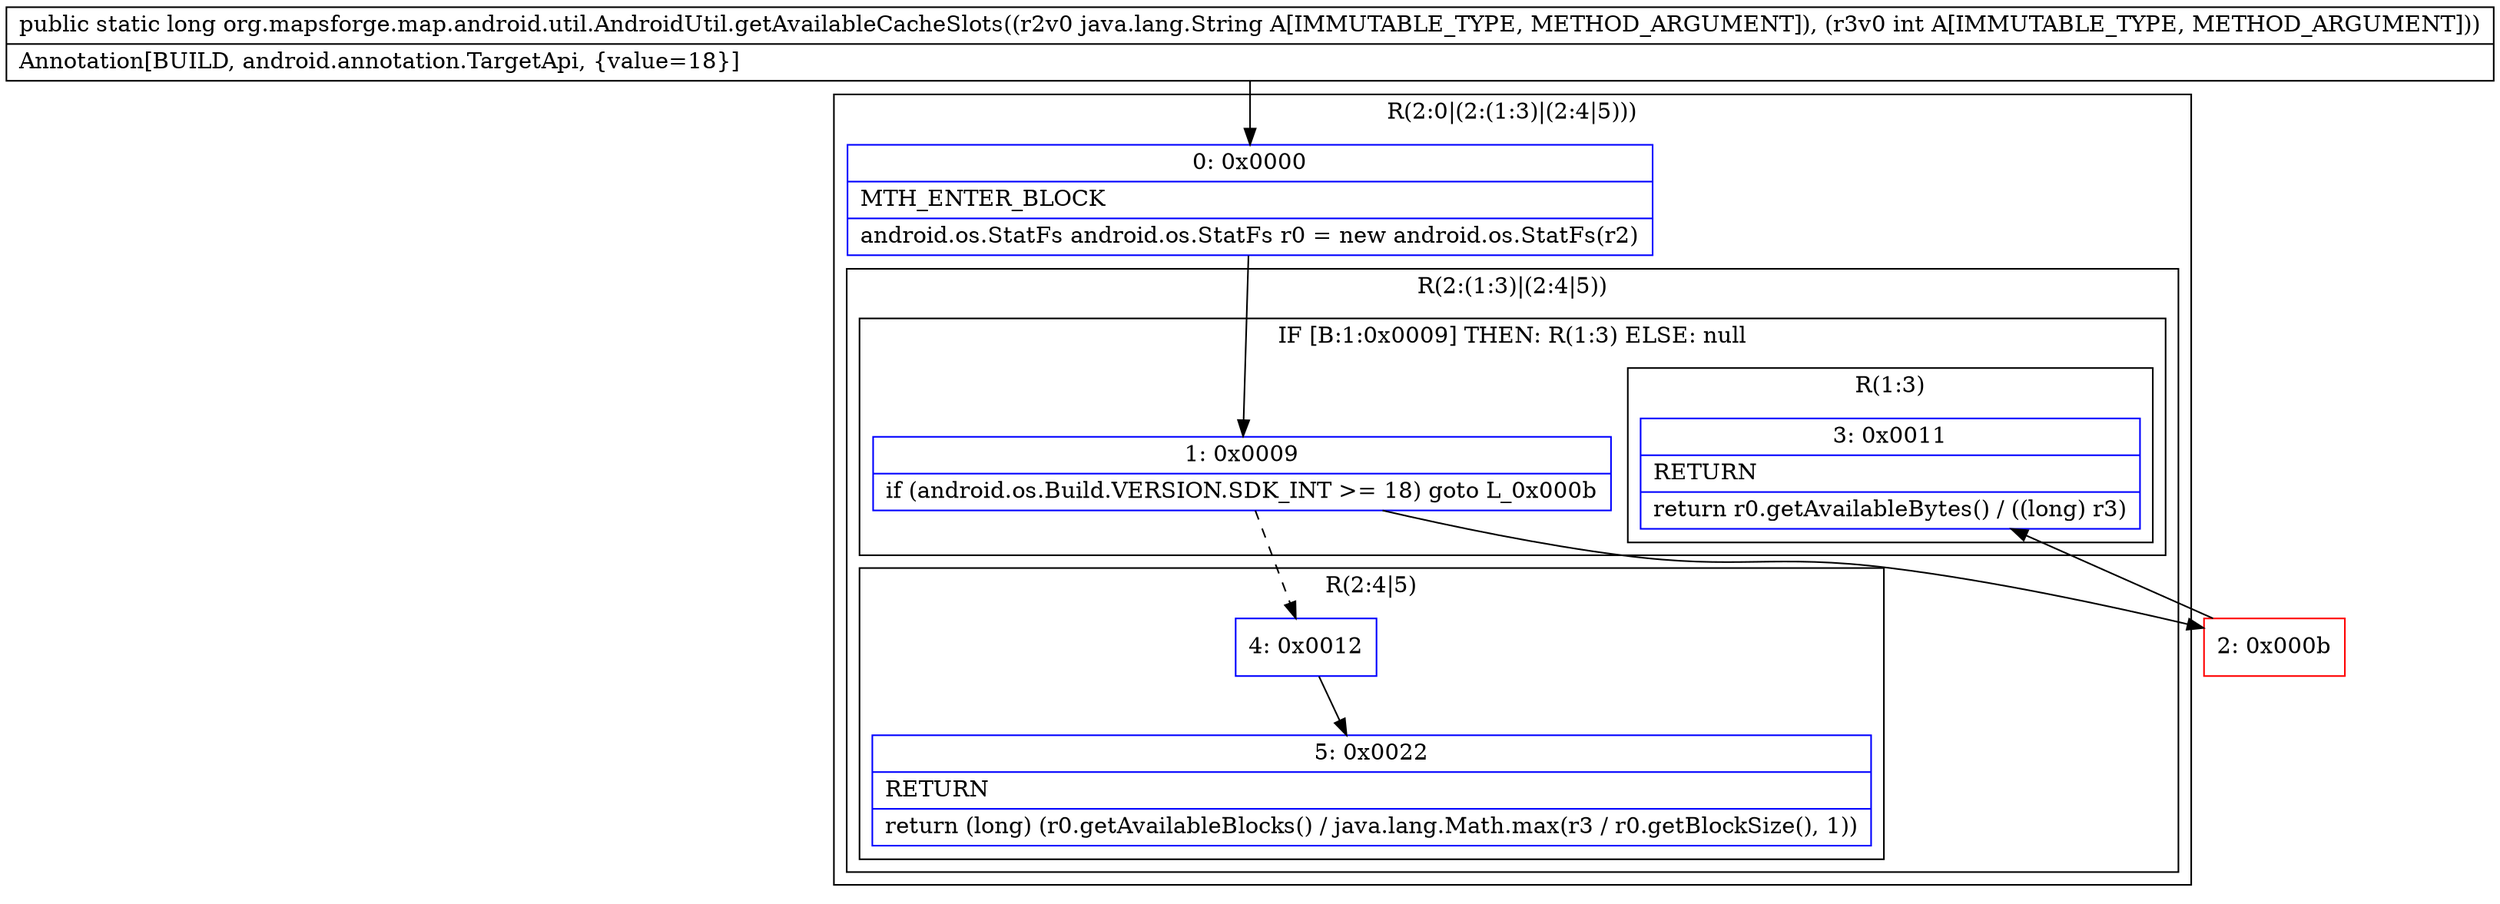digraph "CFG fororg.mapsforge.map.android.util.AndroidUtil.getAvailableCacheSlots(Ljava\/lang\/String;I)J" {
subgraph cluster_Region_999056945 {
label = "R(2:0|(2:(1:3)|(2:4|5)))";
node [shape=record,color=blue];
Node_0 [shape=record,label="{0\:\ 0x0000|MTH_ENTER_BLOCK\l|android.os.StatFs android.os.StatFs r0 = new android.os.StatFs(r2)\l}"];
subgraph cluster_Region_921382285 {
label = "R(2:(1:3)|(2:4|5))";
node [shape=record,color=blue];
subgraph cluster_IfRegion_1883259317 {
label = "IF [B:1:0x0009] THEN: R(1:3) ELSE: null";
node [shape=record,color=blue];
Node_1 [shape=record,label="{1\:\ 0x0009|if (android.os.Build.VERSION.SDK_INT \>= 18) goto L_0x000b\l}"];
subgraph cluster_Region_1440549519 {
label = "R(1:3)";
node [shape=record,color=blue];
Node_3 [shape=record,label="{3\:\ 0x0011|RETURN\l|return r0.getAvailableBytes() \/ ((long) r3)\l}"];
}
}
subgraph cluster_Region_1236548491 {
label = "R(2:4|5)";
node [shape=record,color=blue];
Node_4 [shape=record,label="{4\:\ 0x0012}"];
Node_5 [shape=record,label="{5\:\ 0x0022|RETURN\l|return (long) (r0.getAvailableBlocks() \/ java.lang.Math.max(r3 \/ r0.getBlockSize(), 1))\l}"];
}
}
}
Node_2 [shape=record,color=red,label="{2\:\ 0x000b}"];
MethodNode[shape=record,label="{public static long org.mapsforge.map.android.util.AndroidUtil.getAvailableCacheSlots((r2v0 java.lang.String A[IMMUTABLE_TYPE, METHOD_ARGUMENT]), (r3v0 int A[IMMUTABLE_TYPE, METHOD_ARGUMENT]))  | Annotation[BUILD, android.annotation.TargetApi, \{value=18\}]\l}"];
MethodNode -> Node_0;
Node_0 -> Node_1;
Node_1 -> Node_2;
Node_1 -> Node_4[style=dashed];
Node_4 -> Node_5;
Node_2 -> Node_3;
}

